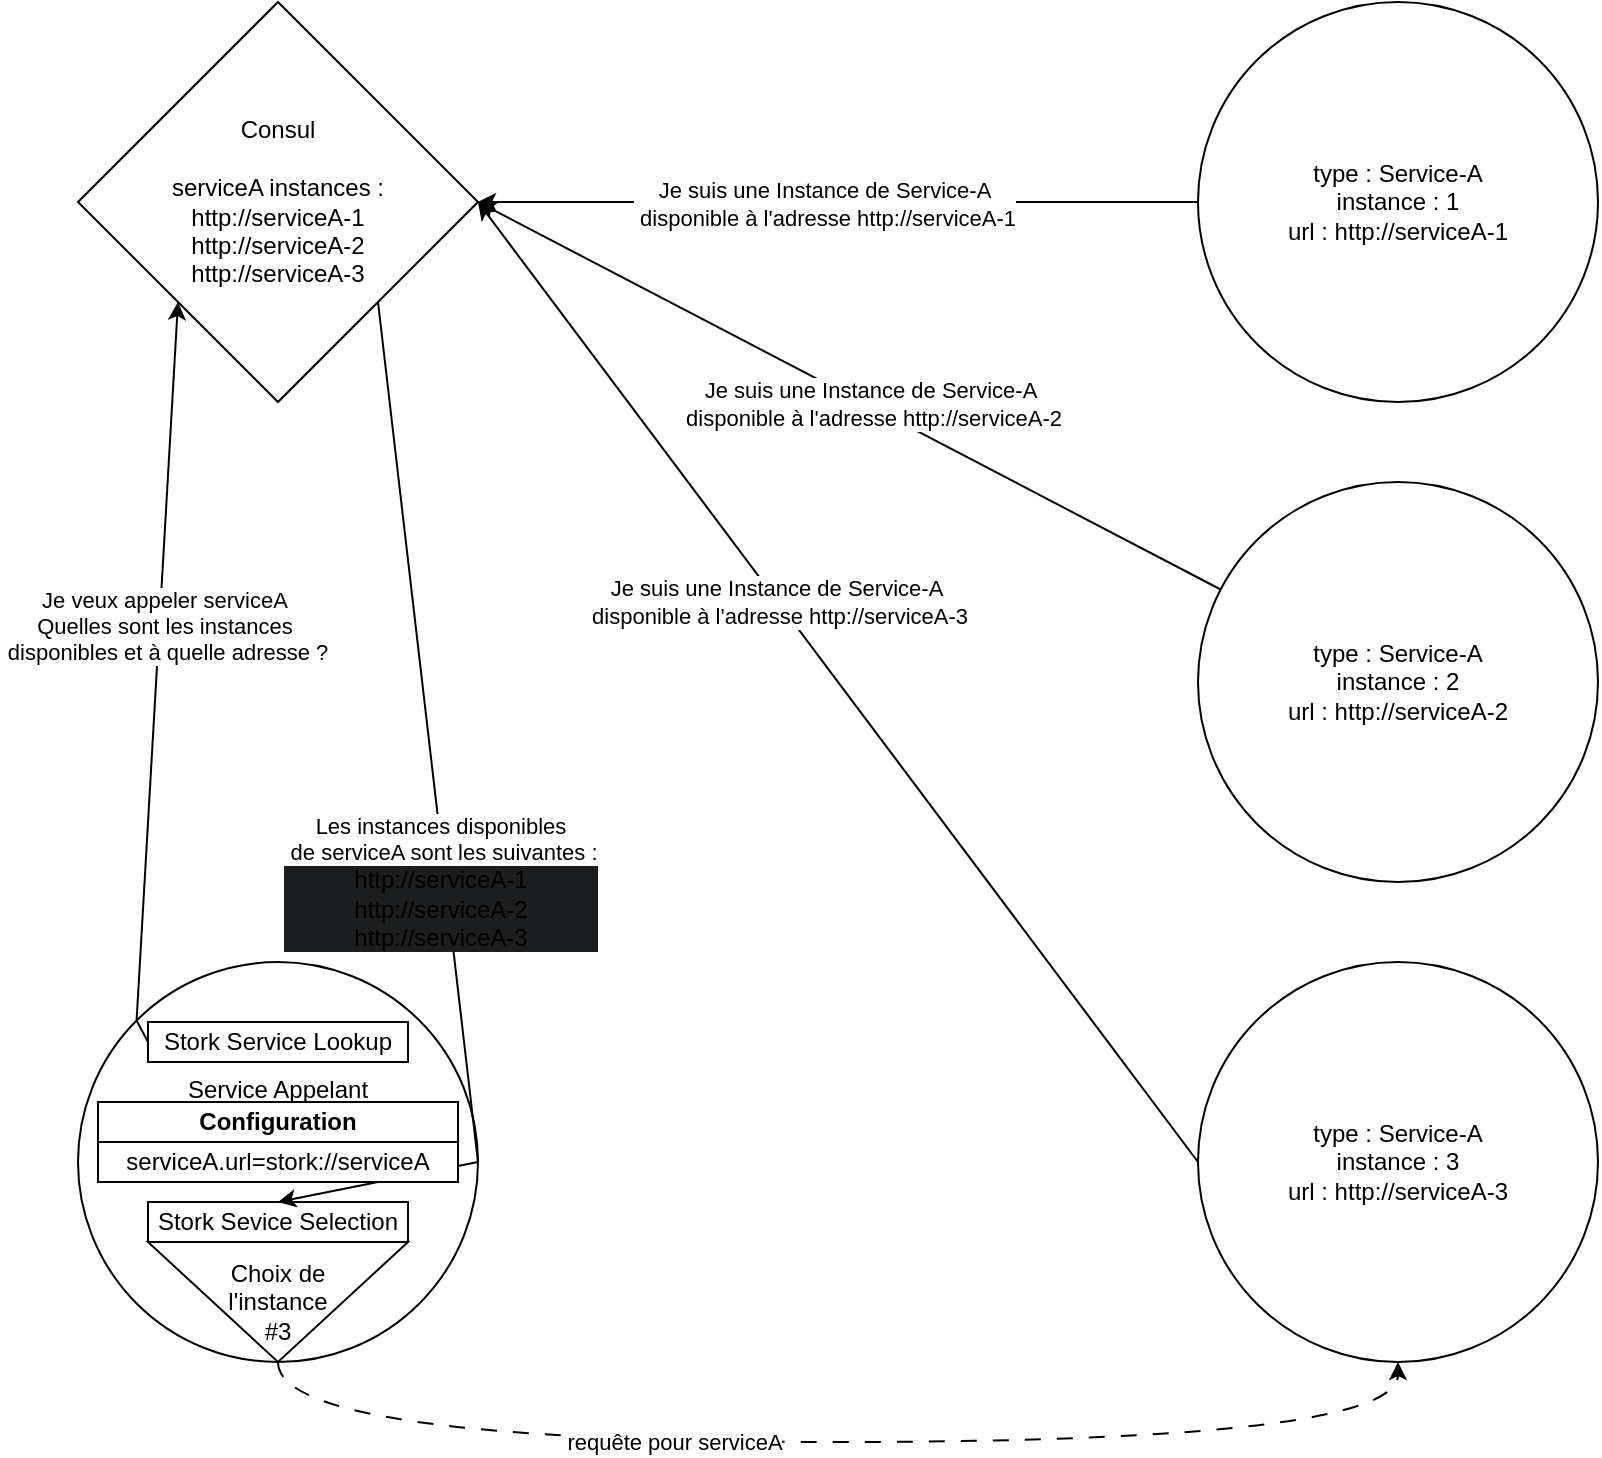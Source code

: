 <mxfile version="24.6.4" type="device">
  <diagram id="Rb-xx0nRkKV6fZcm5l0x" name="Page-1">
    <mxGraphModel dx="2074" dy="1199" grid="1" gridSize="10" guides="1" tooltips="1" connect="1" arrows="1" fold="1" page="1" pageScale="1" pageWidth="827" pageHeight="1169" math="0" shadow="0">
      <root>
        <mxCell id="0" />
        <mxCell id="1" parent="0" />
        <mxCell id="_M3FLAj6DLDAGp-XVw2l-19" style="edgeStyle=orthogonalEdgeStyle;rounded=0;orthogonalLoop=1;jettySize=auto;html=1;exitX=1;exitY=0.5;exitDx=0;exitDy=0;" parent="1" source="MTE__1G_FNOwgJFrXbpS-5" edge="1">
          <mxGeometry relative="1" as="geometry">
            <mxPoint x="240" y="620" as="targetPoint" />
          </mxGeometry>
        </mxCell>
        <mxCell id="MTE__1G_FNOwgJFrXbpS-5" value="Service Appelant&lt;br&gt;&lt;div&gt;&lt;br&gt;&lt;/div&gt;&lt;div&gt;&lt;br&gt;&lt;br&gt;&lt;/div&gt;&lt;div&gt;&lt;br&gt;&lt;/div&gt;&lt;div&gt;&lt;br&gt;&lt;/div&gt;" style="ellipse;whiteSpace=wrap;html=1;aspect=fixed;" parent="1" vertex="1">
          <mxGeometry x="40" y="520" width="200" height="200" as="geometry" />
        </mxCell>
        <mxCell id="_M3FLAj6DLDAGp-XVw2l-18" style="rounded=0;orthogonalLoop=1;jettySize=auto;html=1;exitX=0;exitY=0;exitDx=0;exitDy=0;entryX=0;entryY=0.5;entryDx=0;entryDy=0;startArrow=none;startFill=0;endArrow=none;endFill=0;" parent="1" source="MTE__1G_FNOwgJFrXbpS-5" target="_M3FLAj6DLDAGp-XVw2l-17" edge="1">
          <mxGeometry relative="1" as="geometry" />
        </mxCell>
        <mxCell id="MTE__1G_FNOwgJFrXbpS-2" value="type : Service-A&lt;br&gt;instance : 1&lt;br&gt;url : http://serviceA-1" style="ellipse;whiteSpace=wrap;html=1;aspect=fixed;" parent="1" vertex="1">
          <mxGeometry x="600" y="40" width="200" height="200" as="geometry" />
        </mxCell>
        <mxCell id="MTE__1G_FNOwgJFrXbpS-3" value="type : Service-A&lt;br&gt;instance : 3&lt;br&gt;url : http://serviceA-3" style="ellipse;whiteSpace=wrap;html=1;aspect=fixed;" parent="1" vertex="1">
          <mxGeometry x="600" y="520" width="200" height="200" as="geometry" />
        </mxCell>
        <mxCell id="MTE__1G_FNOwgJFrXbpS-4" value="type : Service-A&lt;br&gt;instance : 2&lt;br&gt;url : http://serviceA-2" style="ellipse;whiteSpace=wrap;html=1;aspect=fixed;" parent="1" vertex="1">
          <mxGeometry x="600" y="280" width="200" height="200" as="geometry" />
        </mxCell>
        <mxCell id="MTE__1G_FNOwgJFrXbpS-6" style="rounded=0;orthogonalLoop=1;jettySize=auto;html=1;exitX=1;exitY=0.5;exitDx=0;exitDy=0;entryX=0;entryY=0.5;entryDx=0;entryDy=0;startArrow=classic;startFill=1;endArrow=none;endFill=0;" parent="1" source="_M3FLAj6DLDAGp-XVw2l-1" target="MTE__1G_FNOwgJFrXbpS-2" edge="1">
          <mxGeometry relative="1" as="geometry" />
        </mxCell>
        <mxCell id="_M3FLAj6DLDAGp-XVw2l-2" value="Je suis une Instance de Service-A&lt;br&gt;&amp;nbsp;disponible à l&#39;adresse http://serviceA-1" style="edgeLabel;html=1;align=center;verticalAlign=middle;resizable=0;points=[];" parent="MTE__1G_FNOwgJFrXbpS-6" vertex="1" connectable="0">
          <mxGeometry x="-0.039" y="-1" relative="1" as="geometry">
            <mxPoint as="offset" />
          </mxGeometry>
        </mxCell>
        <mxCell id="MTE__1G_FNOwgJFrXbpS-7" style="rounded=0;orthogonalLoop=1;jettySize=auto;html=1;startArrow=classic;startFill=1;exitX=1;exitY=0.5;exitDx=0;exitDy=0;endArrow=none;endFill=0;" parent="1" source="_M3FLAj6DLDAGp-XVw2l-1" target="MTE__1G_FNOwgJFrXbpS-4" edge="1">
          <mxGeometry relative="1" as="geometry" />
        </mxCell>
        <mxCell id="_M3FLAj6DLDAGp-XVw2l-3" value="Je suis une Instance de Service-A&lt;br&gt;&amp;nbsp;disponible à l&#39;adresse http://serviceA-2" style="edgeLabel;html=1;align=center;verticalAlign=middle;resizable=0;points=[];" parent="MTE__1G_FNOwgJFrXbpS-7" vertex="1" connectable="0">
          <mxGeometry x="0.053" y="1" relative="1" as="geometry">
            <mxPoint as="offset" />
          </mxGeometry>
        </mxCell>
        <mxCell id="_M3FLAj6DLDAGp-XVw2l-5" style="rounded=0;orthogonalLoop=1;jettySize=auto;html=1;exitX=0;exitY=0;exitDx=0;exitDy=0;entryX=0;entryY=1;entryDx=0;entryDy=0;startArrow=none;startFill=0;" parent="1" source="MTE__1G_FNOwgJFrXbpS-5" target="_M3FLAj6DLDAGp-XVw2l-1" edge="1">
          <mxGeometry relative="1" as="geometry" />
        </mxCell>
        <mxCell id="_M3FLAj6DLDAGp-XVw2l-6" value="Je veux appeler serviceA&lt;br&gt;Quelles sont les instances&lt;br&gt;&amp;nbsp;disponibles et à quelle adresse ?" style="edgeLabel;html=1;align=center;verticalAlign=middle;resizable=0;points=[];" parent="_M3FLAj6DLDAGp-XVw2l-5" vertex="1" connectable="0">
          <mxGeometry x="0.099" y="-2" relative="1" as="geometry">
            <mxPoint as="offset" />
          </mxGeometry>
        </mxCell>
        <mxCell id="MTE__1G_FNOwgJFrXbpS-9" style="rounded=0;orthogonalLoop=1;jettySize=auto;html=1;entryX=0;entryY=0.5;entryDx=0;entryDy=0;startArrow=classic;startFill=1;exitX=1;exitY=0.5;exitDx=0;exitDy=0;endArrow=none;endFill=0;" parent="1" source="_M3FLAj6DLDAGp-XVw2l-1" target="MTE__1G_FNOwgJFrXbpS-3" edge="1">
          <mxGeometry relative="1" as="geometry">
            <mxPoint x="250" y="380" as="sourcePoint" />
            <mxPoint x="610" y="390" as="targetPoint" />
          </mxGeometry>
        </mxCell>
        <mxCell id="_M3FLAj6DLDAGp-XVw2l-4" value="Je suis une Instance de Service-A&lt;br&gt;&amp;nbsp;disponible à l&#39;adresse http://serviceA-3" style="edgeLabel;html=1;align=center;verticalAlign=middle;resizable=0;points=[];" parent="MTE__1G_FNOwgJFrXbpS-9" vertex="1" connectable="0">
          <mxGeometry x="-0.169" y="-1" relative="1" as="geometry">
            <mxPoint as="offset" />
          </mxGeometry>
        </mxCell>
        <mxCell id="_M3FLAj6DLDAGp-XVw2l-7" style="rounded=0;orthogonalLoop=1;jettySize=auto;html=1;exitX=1;exitY=1;exitDx=0;exitDy=0;endArrow=none;endFill=0;" parent="1" source="_M3FLAj6DLDAGp-XVw2l-1" edge="1">
          <mxGeometry relative="1" as="geometry">
            <mxPoint x="240" y="620" as="targetPoint" />
          </mxGeometry>
        </mxCell>
        <mxCell id="_M3FLAj6DLDAGp-XVw2l-8" value="Les instances disponibles&lt;br&gt;&amp;nbsp;de serviceA sont les suivantes :&lt;br&gt;&lt;div style=&quot;font-size: 12px; text-wrap: wrap; background-color: rgb(27, 29, 30);&quot;&gt;http://serviceA-1&lt;br&gt;&lt;/div&gt;&lt;div style=&quot;font-size: 12px; text-wrap: wrap; background-color: rgb(27, 29, 30);&quot;&gt;http://serviceA-2&lt;br&gt;&lt;/div&gt;&lt;div style=&quot;font-size: 12px; text-wrap: wrap; background-color: rgb(27, 29, 30);&quot;&gt;http://serviceA-3&lt;/div&gt;" style="edgeLabel;html=1;align=center;verticalAlign=middle;resizable=0;points=[];" parent="_M3FLAj6DLDAGp-XVw2l-7" vertex="1" connectable="0">
          <mxGeometry x="0.098" y="3" relative="1" as="geometry">
            <mxPoint y="54" as="offset" />
          </mxGeometry>
        </mxCell>
        <mxCell id="_M3FLAj6DLDAGp-XVw2l-1" value="Consul&lt;div&gt;&lt;br&gt;&lt;/div&gt;&lt;div&gt;serviceA instances :&lt;br&gt;http://serviceA-1&lt;br&gt;&lt;/div&gt;&lt;div&gt;http://serviceA-2&lt;br&gt;&lt;/div&gt;&lt;div&gt;http://serviceA-3&lt;br&gt;&lt;/div&gt;" style="rhombus;whiteSpace=wrap;html=1;" parent="1" vertex="1">
          <mxGeometry x="40" y="40" width="200" height="200" as="geometry" />
        </mxCell>
        <mxCell id="_M3FLAj6DLDAGp-XVw2l-12" style="edgeStyle=orthogonalEdgeStyle;rounded=0;orthogonalLoop=1;jettySize=auto;html=1;entryX=0.5;entryY=1;entryDx=0;entryDy=0;dashed=1;dashPattern=8 8;curved=1;exitX=1;exitY=0.5;exitDx=0;exitDy=0;" parent="1" target="MTE__1G_FNOwgJFrXbpS-3" edge="1" source="_M3FLAj6DLDAGp-XVw2l-9">
          <mxGeometry relative="1" as="geometry">
            <mxPoint x="140" y="710" as="sourcePoint" />
            <Array as="points">
              <mxPoint x="140" y="760" />
              <mxPoint x="700" y="760" />
            </Array>
          </mxGeometry>
        </mxCell>
        <mxCell id="_M3FLAj6DLDAGp-XVw2l-13" value="requête pour serviceA" style="edgeLabel;html=1;align=center;verticalAlign=middle;resizable=0;points=[];" parent="_M3FLAj6DLDAGp-XVw2l-12" vertex="1" connectable="0">
          <mxGeometry x="-0.257" relative="1" as="geometry">
            <mxPoint as="offset" />
          </mxGeometry>
        </mxCell>
        <mxCell id="_M3FLAj6DLDAGp-XVw2l-17" value="Stork Service Lookup" style="rounded=0;whiteSpace=wrap;html=1;" parent="1" vertex="1">
          <mxGeometry x="75" y="550" width="130" height="20" as="geometry" />
        </mxCell>
        <mxCell id="_M3FLAj6DLDAGp-XVw2l-20" value="" style="group" parent="1" vertex="1" connectable="0">
          <mxGeometry x="75" y="640" width="130" height="80" as="geometry" />
        </mxCell>
        <mxCell id="_M3FLAj6DLDAGp-XVw2l-9" value="Choix de&lt;br&gt;l&#39;instance&lt;div&gt;#3&lt;/div&gt;" style="triangle;whiteSpace=wrap;html=1;direction=south;" parent="_M3FLAj6DLDAGp-XVw2l-20" vertex="1">
          <mxGeometry y="20" width="130" height="60" as="geometry" />
        </mxCell>
        <mxCell id="_M3FLAj6DLDAGp-XVw2l-15" value="Stork Sevice Selection" style="rounded=0;whiteSpace=wrap;html=1;" parent="_M3FLAj6DLDAGp-XVw2l-20" vertex="1">
          <mxGeometry width="130" height="20" as="geometry" />
        </mxCell>
        <mxCell id="_M3FLAj6DLDAGp-XVw2l-16" style="rounded=0;orthogonalLoop=1;jettySize=auto;html=1;exitX=1;exitY=0.5;exitDx=0;exitDy=0;entryX=0.5;entryY=0;entryDx=0;entryDy=0;" parent="1" source="MTE__1G_FNOwgJFrXbpS-5" target="_M3FLAj6DLDAGp-XVw2l-15" edge="1">
          <mxGeometry relative="1" as="geometry" />
        </mxCell>
        <mxCell id="fZPTyTEOsQIMN6ySvYLH-3" value="" style="group" vertex="1" connectable="0" parent="1">
          <mxGeometry x="50" y="590" width="180" height="40" as="geometry" />
        </mxCell>
        <mxCell id="fZPTyTEOsQIMN6ySvYLH-1" value="serviceA.url=stork://serviceA" style="rounded=0;whiteSpace=wrap;html=1;" vertex="1" parent="fZPTyTEOsQIMN6ySvYLH-3">
          <mxGeometry y="20" width="180" height="20" as="geometry" />
        </mxCell>
        <mxCell id="fZPTyTEOsQIMN6ySvYLH-2" value="&lt;b&gt;Configuration&lt;/b&gt;" style="rounded=0;whiteSpace=wrap;html=1;" vertex="1" parent="fZPTyTEOsQIMN6ySvYLH-3">
          <mxGeometry width="180" height="20" as="geometry" />
        </mxCell>
      </root>
    </mxGraphModel>
  </diagram>
</mxfile>
